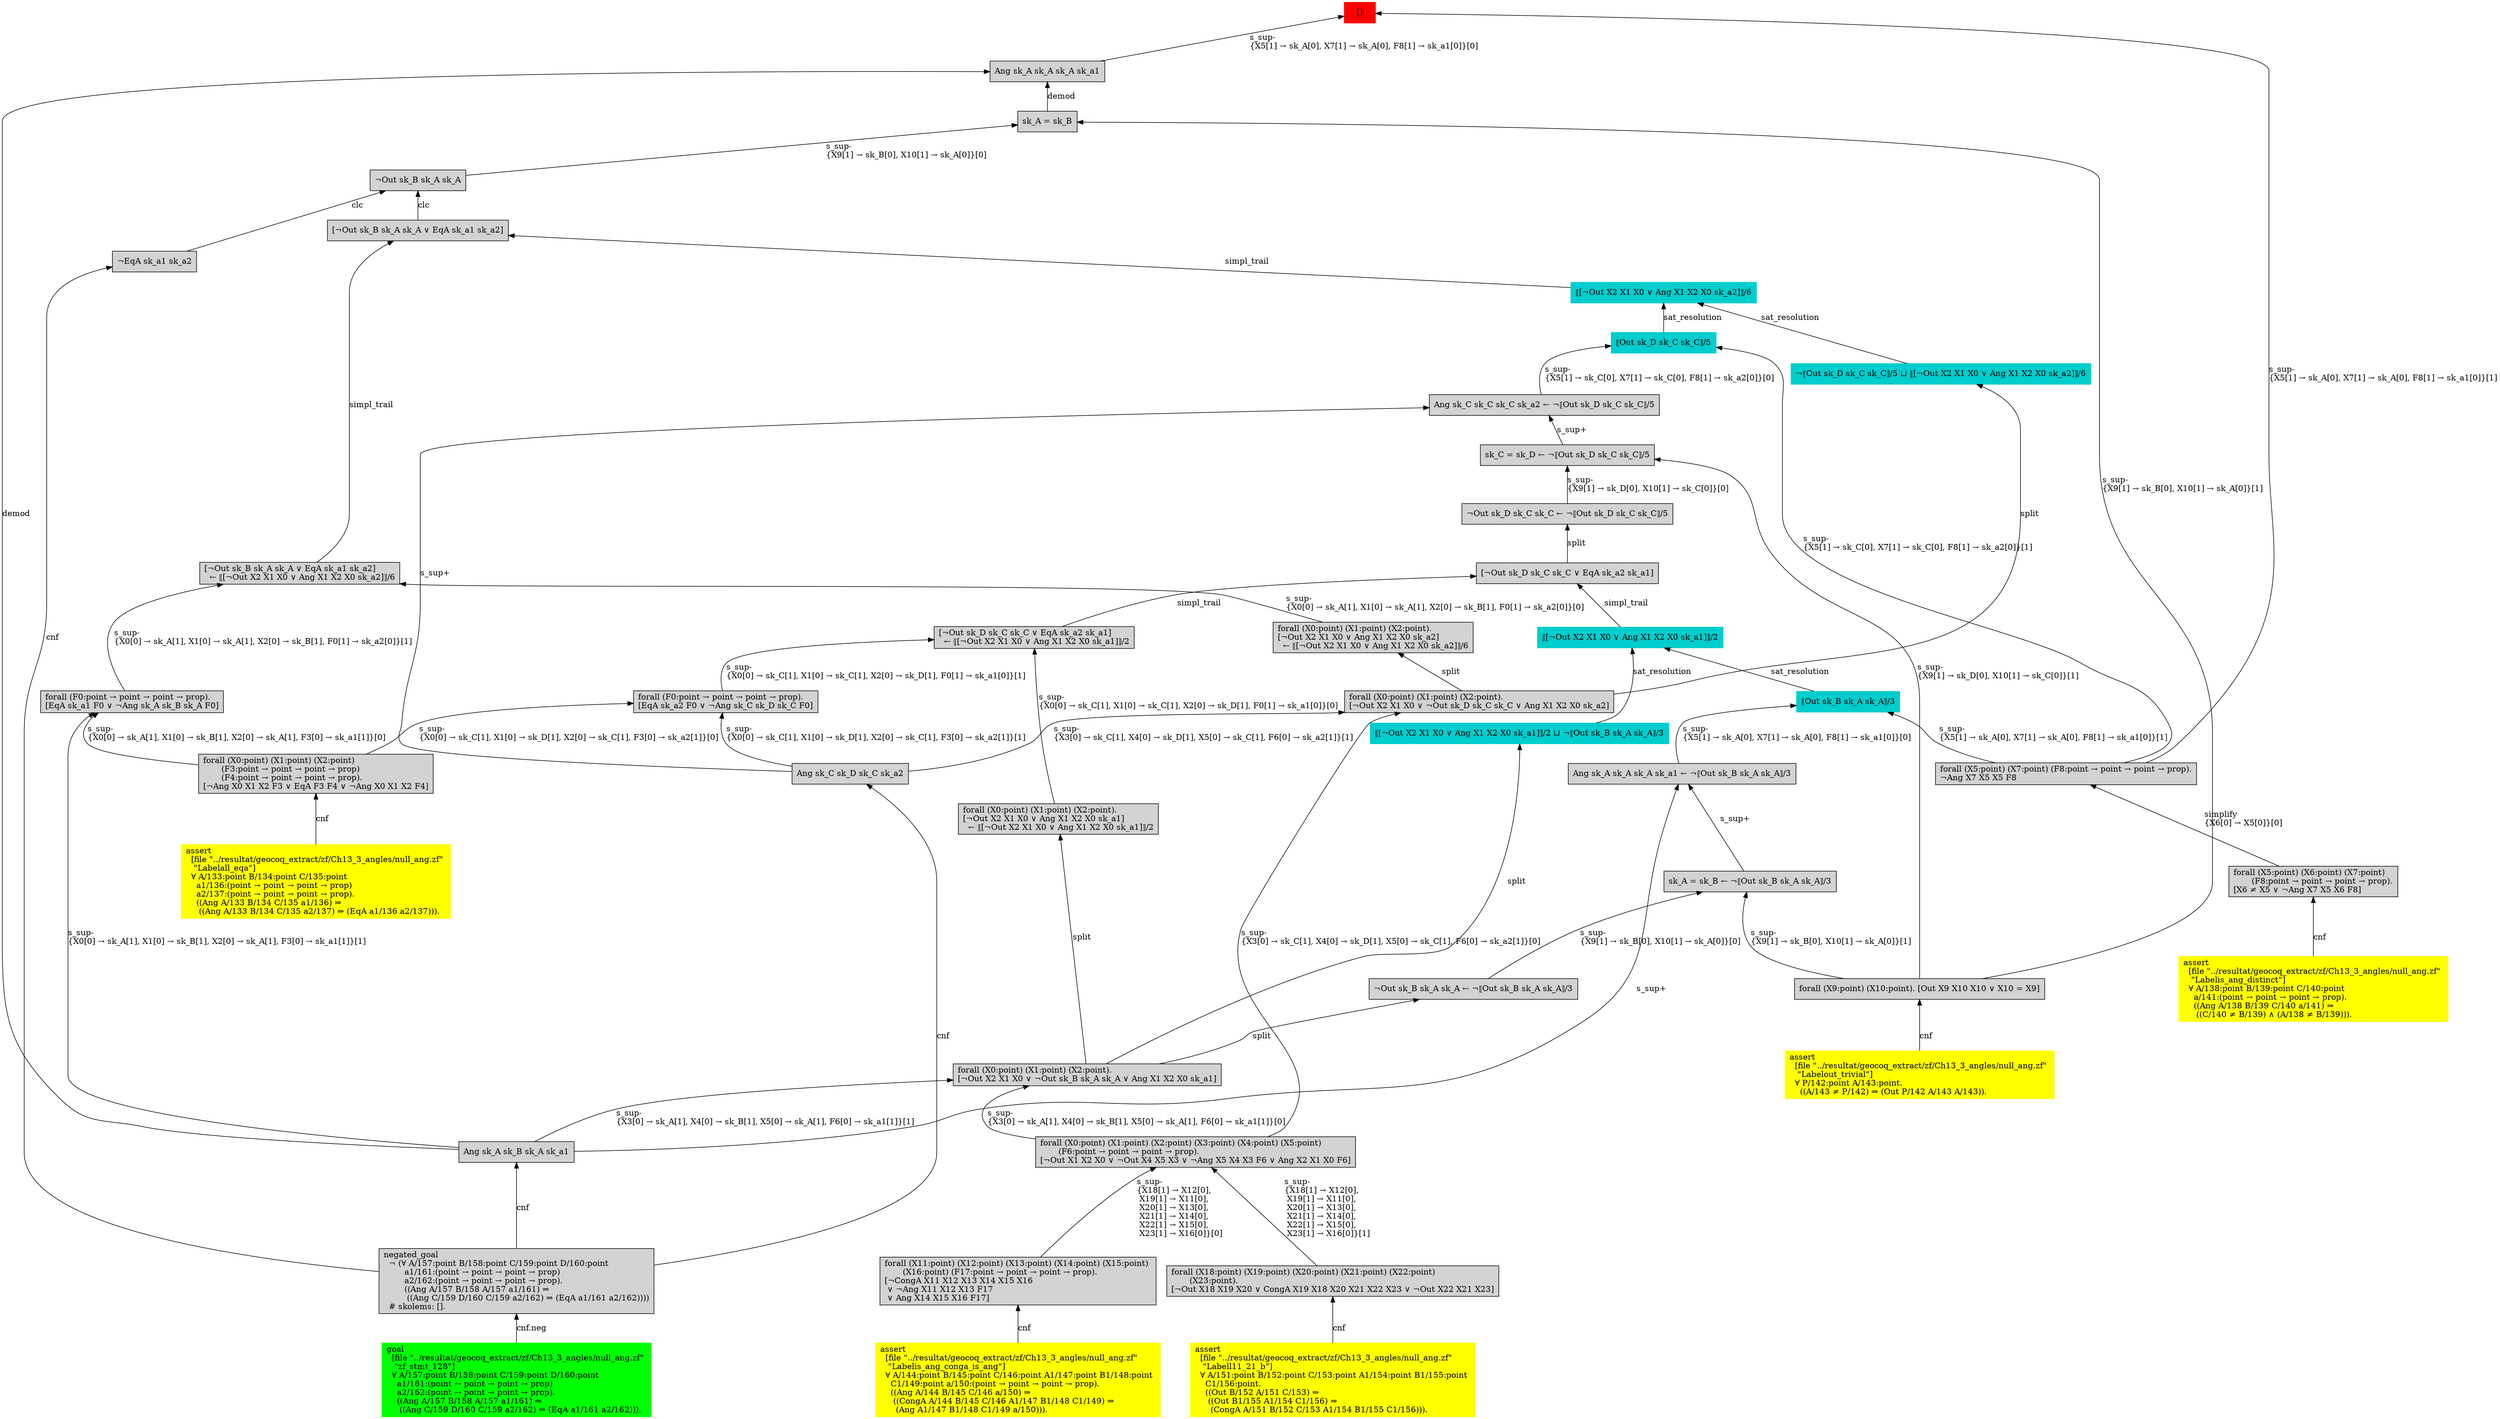 digraph "unsat_graph" {
  vertex_0 [color=red, label="[]", shape=box, style=filled];
  vertex_0 -> vertex_1 [label="s_sup-\l\{X5[1] → sk_A[0], X7[1] → sk_A[0], F8[1] → sk_a1[0]\}[1]\l", dir="back"];
  vertex_1 [shape=box, label="forall (X5:point) (X7:point) (F8:point → point → point → prop).\l¬Ang X7 X5 X5 F8\l", style=filled];
  vertex_1 -> vertex_2 [label="simplify\l\{X6[0] → X5[0]\}[0]\l", dir="back"];
  vertex_2 [shape=box, label="forall (X5:point) (X6:point) (X7:point) \l       (F8:point → point → point → prop).\l[X6 ≠ X5 ∨ ¬Ang X7 X5 X6 F8]\l", style=filled];
  vertex_2 -> vertex_3 [label="cnf", dir="back"];
  vertex_3 [color=yellow, shape=box, label="assert\l  [file \"../resultat/geocoq_extract/zf/Ch13_3_angles/null_ang.zf\" \l   \"Labelis_ang_distinct\"]\l  ∀ A/138:point B/139:point C/140:point \l    a/141:(point → point → point → prop).\l    ((Ang A/138 B/139 C/140 a/141) ⇒\l     ((C/140 ≠ B/139) ∧ (A/138 ≠ B/139))).\l", style=filled];
  vertex_0 -> vertex_4 [label="s_sup-\l\{X5[1] → sk_A[0], X7[1] → sk_A[0], F8[1] → sk_a1[0]\}[0]\l", dir="back"];
  vertex_4 [shape=box, label="Ang sk_A sk_A sk_A sk_a1\l", style=filled];
  vertex_4 -> vertex_5 [label="demod", dir="back"];
  vertex_5 [shape=box, label="sk_A = sk_B\l", style=filled];
  vertex_5 -> vertex_6 [label="s_sup-\l\{X9[1] → sk_B[0], X10[1] → sk_A[0]\}[0]\l", dir="back"];
  vertex_6 [shape=box, label="¬Out sk_B sk_A sk_A\l", style=filled];
  vertex_6 -> vertex_7 [label="clc", dir="back"];
  vertex_7 [shape=box, label="¬EqA sk_a1 sk_a2\l", style=filled];
  vertex_7 -> vertex_8 [label="cnf", dir="back"];
  vertex_8 [shape=box, label="negated_goal\l  ¬ (∀ A/157:point B/158:point C/159:point D/160:point \l        a1/161:(point → point → point → prop) \l        a2/162:(point → point → point → prop).\l        ((Ang A/157 B/158 A/157 a1/161) ⇒\l         ((Ang C/159 D/160 C/159 a2/162) ⇒ (EqA a1/161 a2/162))))\l  # skolems: [].\l", style=filled];
  vertex_8 -> vertex_9 [label="cnf.neg", dir="back"];
  vertex_9 [color=green, shape=box, label="goal\l  [file \"../resultat/geocoq_extract/zf/Ch13_3_angles/null_ang.zf\" \l   \"zf_stmt_128\"]\l  ∀ A/157:point B/158:point C/159:point D/160:point \l    a1/161:(point → point → point → prop) \l    a2/162:(point → point → point → prop).\l    ((Ang A/157 B/158 A/157 a1/161) ⇒\l     ((Ang C/159 D/160 C/159 a2/162) ⇒ (EqA a1/161 a2/162))).\l", style=filled];
  vertex_6 -> vertex_10 [label="clc", dir="back"];
  vertex_10 [shape=box, label="[¬Out sk_B sk_A sk_A ∨ EqA sk_a1 sk_a2]\l", style=filled];
  vertex_10 -> vertex_11 [label="simpl_trail", dir="back"];
  vertex_11 [color=cyan3, shape=box, label="⟦[¬Out X2 X1 X0 ∨ Ang X1 X2 X0 sk_a2]⟧/6\l", style=filled];
  vertex_11 -> vertex_12 [label="sat_resolution", dir="back"];
  vertex_12 [color=cyan3, shape=box, label="⟦Out sk_D sk_C sk_C⟧/5\l", style=filled];
  vertex_12 -> vertex_1 [label="s_sup-\l\{X5[1] → sk_C[0], X7[1] → sk_C[0], F8[1] → sk_a2[0]\}[1]\l", dir="back"];
  vertex_12 -> vertex_13 [label="s_sup-\l\{X5[1] → sk_C[0], X7[1] → sk_C[0], F8[1] → sk_a2[0]\}[0]\l", dir="back"];
  vertex_13 [shape=box, label="Ang sk_C sk_C sk_C sk_a2 ← ¬⟦Out sk_D sk_C sk_C⟧/5\l", style=filled];
  vertex_13 -> vertex_14 [label="s_sup+\l", dir="back"];
  vertex_14 [shape=box, label="Ang sk_C sk_D sk_C sk_a2\l", style=filled];
  vertex_14 -> vertex_8 [label="cnf", dir="back"];
  vertex_13 -> vertex_15 [label="s_sup+\l", dir="back"];
  vertex_15 [shape=box, label="sk_C = sk_D ← ¬⟦Out sk_D sk_C sk_C⟧/5\l", style=filled];
  vertex_15 -> vertex_16 [label="s_sup-\l\{X9[1] → sk_D[0], X10[1] → sk_C[0]\}[0]\l", dir="back"];
  vertex_16 [shape=box, label="¬Out sk_D sk_C sk_C ← ¬⟦Out sk_D sk_C sk_C⟧/5\l", style=filled];
  vertex_16 -> vertex_17 [label="split", dir="back"];
  vertex_17 [shape=box, label="[¬Out sk_D sk_C sk_C ∨ EqA sk_a2 sk_a1]\l", style=filled];
  vertex_17 -> vertex_18 [label="simpl_trail", dir="back"];
  vertex_18 [color=cyan3, shape=box, label="⟦[¬Out X2 X1 X0 ∨ Ang X1 X2 X0 sk_a1]⟧/2\l", style=filled];
  vertex_18 -> vertex_19 [label="sat_resolution", dir="back"];
  vertex_19 [color=cyan3, shape=box, label="⟦Out sk_B sk_A sk_A⟧/3\l", style=filled];
  vertex_19 -> vertex_1 [label="s_sup-\l\{X5[1] → sk_A[0], X7[1] → sk_A[0], F8[1] → sk_a1[0]\}[1]\l", dir="back"];
  vertex_19 -> vertex_20 [label="s_sup-\l\{X5[1] → sk_A[0], X7[1] → sk_A[0], F8[1] → sk_a1[0]\}[0]\l", dir="back"];
  vertex_20 [shape=box, label="Ang sk_A sk_A sk_A sk_a1 ← ¬⟦Out sk_B sk_A sk_A⟧/3\l", style=filled];
  vertex_20 -> vertex_21 [label="s_sup+\l", dir="back"];
  vertex_21 [shape=box, label="Ang sk_A sk_B sk_A sk_a1\l", style=filled];
  vertex_21 -> vertex_8 [label="cnf", dir="back"];
  vertex_20 -> vertex_22 [label="s_sup+\l", dir="back"];
  vertex_22 [shape=box, label="sk_A = sk_B ← ¬⟦Out sk_B sk_A sk_A⟧/3\l", style=filled];
  vertex_22 -> vertex_23 [label="s_sup-\l\{X9[1] → sk_B[0], X10[1] → sk_A[0]\}[0]\l", dir="back"];
  vertex_23 [shape=box, label="¬Out sk_B sk_A sk_A ← ¬⟦Out sk_B sk_A sk_A⟧/3\l", style=filled];
  vertex_23 -> vertex_24 [label="split", dir="back"];
  vertex_24 [shape=box, label="forall (X0:point) (X1:point) (X2:point).\l[¬Out X2 X1 X0 ∨ ¬Out sk_B sk_A sk_A ∨ Ang X1 X2 X0 sk_a1]\l", style=filled];
  vertex_24 -> vertex_25 [label="s_sup-\l\{X3[0] → sk_A[1], X4[0] → sk_B[1], X5[0] → sk_A[1], F6[0] → sk_a1[1]\}[0]\l", dir="back"];
  vertex_25 [shape=box, label="forall (X0:point) (X1:point) (X2:point) (X3:point) (X4:point) (X5:point) \l       (F6:point → point → point → prop).\l[¬Out X1 X2 X0 ∨ ¬Out X4 X5 X3 ∨ ¬Ang X5 X4 X3 F6 ∨ Ang X2 X1 X0 F6]\l", style=filled];
  vertex_25 -> vertex_26 [label="s_sup-\l\{X18[1] → X12[0], \l X19[1] → X11[0], \l X20[1] → X13[0], \l X21[1] → X14[0], \l X22[1] → X15[0], \l X23[1] → X16[0]\}[0]\l", dir="back"];
  vertex_26 [shape=box, label="forall (X11:point) (X12:point) (X13:point) (X14:point) (X15:point) \l       (X16:point) (F17:point → point → point → prop).\l[¬CongA X11 X12 X13 X14 X15 X16\l ∨ ¬Ang X11 X12 X13 F17\l ∨ Ang X14 X15 X16 F17]\l", style=filled];
  vertex_26 -> vertex_27 [label="cnf", dir="back"];
  vertex_27 [color=yellow, shape=box, label="assert\l  [file \"../resultat/geocoq_extract/zf/Ch13_3_angles/null_ang.zf\" \l   \"Labelis_ang_conga_is_ang\"]\l  ∀ A/144:point B/145:point C/146:point A1/147:point B1/148:point \l    C1/149:point a/150:(point → point → point → prop).\l    ((Ang A/144 B/145 C/146 a/150) ⇒\l     ((CongA A/144 B/145 C/146 A1/147 B1/148 C1/149) ⇒\l      (Ang A1/147 B1/148 C1/149 a/150))).\l", style=filled];
  vertex_25 -> vertex_28 [label="s_sup-\l\{X18[1] → X12[0], \l X19[1] → X11[0], \l X20[1] → X13[0], \l X21[1] → X14[0], \l X22[1] → X15[0], \l X23[1] → X16[0]\}[1]\l", dir="back"];
  vertex_28 [shape=box, label="forall (X18:point) (X19:point) (X20:point) (X21:point) (X22:point) \l       (X23:point).\l[¬Out X18 X19 X20 ∨ CongA X19 X18 X20 X21 X22 X23 ∨ ¬Out X22 X21 X23]\l", style=filled];
  vertex_28 -> vertex_29 [label="cnf", dir="back"];
  vertex_29 [color=yellow, shape=box, label="assert\l  [file \"../resultat/geocoq_extract/zf/Ch13_3_angles/null_ang.zf\" \l   \"Labell11_21_b\"]\l  ∀ A/151:point B/152:point C/153:point A1/154:point B1/155:point \l    C1/156:point.\l    ((Out B/152 A/151 C/153) ⇒\l     ((Out B1/155 A1/154 C1/156) ⇒\l      (CongA A/151 B/152 C/153 A1/154 B1/155 C1/156))).\l", style=filled];
  vertex_24 -> vertex_21 [label="s_sup-\l\{X3[0] → sk_A[1], X4[0] → sk_B[1], X5[0] → sk_A[1], F6[0] → sk_a1[1]\}[1]\l", dir="back"];
  vertex_22 -> vertex_30 [label="s_sup-\l\{X9[1] → sk_B[0], X10[1] → sk_A[0]\}[1]\l", dir="back"];
  vertex_30 [shape=box, label="forall (X9:point) (X10:point). [Out X9 X10 X10 ∨ X10 = X9]\l", style=filled];
  vertex_30 -> vertex_31 [label="cnf", dir="back"];
  vertex_31 [color=yellow, shape=box, label="assert\l  [file \"../resultat/geocoq_extract/zf/Ch13_3_angles/null_ang.zf\" \l   \"Labelout_trivial\"]\l  ∀ P/142:point A/143:point.\l    ((A/143 ≠ P/142) ⇒ (Out P/142 A/143 A/143)).\l", style=filled];
  vertex_18 -> vertex_32 [label="sat_resolution", dir="back"];
  vertex_32 [color=cyan3, shape=box, label="⟦[¬Out X2 X1 X0 ∨ Ang X1 X2 X0 sk_a1]⟧/2 ⊔ ¬⟦Out sk_B sk_A sk_A⟧/3\l", style=filled];
  vertex_32 -> vertex_24 [label="split", dir="back"];
  vertex_17 -> vertex_33 [label="simpl_trail", dir="back"];
  vertex_33 [shape=box, label="[¬Out sk_D sk_C sk_C ∨ EqA sk_a2 sk_a1]\l  ← ⟦[¬Out X2 X1 X0 ∨ Ang X1 X2 X0 sk_a1]⟧/2\l", style=filled];
  vertex_33 -> vertex_34 [label="s_sup-\l\{X0[0] → sk_C[1], X1[0] → sk_C[1], X2[0] → sk_D[1], F0[1] → sk_a1[0]\}[1]\l", dir="back"];
  vertex_34 [shape=box, label="forall (F0:point → point → point → prop).\l[EqA sk_a2 F0 ∨ ¬Ang sk_C sk_D sk_C F0]\l", style=filled];
  vertex_34 -> vertex_35 [label="s_sup-\l\{X0[0] → sk_C[1], X1[0] → sk_D[1], X2[0] → sk_C[1], F3[0] → sk_a2[1]\}[0]\l", dir="back"];
  vertex_35 [shape=box, label="forall (X0:point) (X1:point) (X2:point) \l       (F3:point → point → point → prop) \l       (F4:point → point → point → prop).\l[¬Ang X0 X1 X2 F3 ∨ EqA F3 F4 ∨ ¬Ang X0 X1 X2 F4]\l", style=filled];
  vertex_35 -> vertex_36 [label="cnf", dir="back"];
  vertex_36 [color=yellow, shape=box, label="assert\l  [file \"../resultat/geocoq_extract/zf/Ch13_3_angles/null_ang.zf\" \l   \"Labelall_eqa\"]\l  ∀ A/133:point B/134:point C/135:point \l    a1/136:(point → point → point → prop) \l    a2/137:(point → point → point → prop).\l    ((Ang A/133 B/134 C/135 a1/136) ⇒\l     ((Ang A/133 B/134 C/135 a2/137) ⇒ (EqA a1/136 a2/137))).\l", style=filled];
  vertex_34 -> vertex_14 [label="s_sup-\l\{X0[0] → sk_C[1], X1[0] → sk_D[1], X2[0] → sk_C[1], F3[0] → sk_a2[1]\}[1]\l", dir="back"];
  vertex_33 -> vertex_37 [label="s_sup-\l\{X0[0] → sk_C[1], X1[0] → sk_C[1], X2[0] → sk_D[1], F0[1] → sk_a1[0]\}[0]\l", dir="back"];
  vertex_37 [shape=box, label="forall (X0:point) (X1:point) (X2:point).\l[¬Out X2 X1 X0 ∨ Ang X1 X2 X0 sk_a1]\l  ← ⟦[¬Out X2 X1 X0 ∨ Ang X1 X2 X0 sk_a1]⟧/2\l", style=filled];
  vertex_37 -> vertex_24 [label="split", dir="back"];
  vertex_15 -> vertex_30 [label="s_sup-\l\{X9[1] → sk_D[0], X10[1] → sk_C[0]\}[1]\l", dir="back"];
  vertex_11 -> vertex_38 [label="sat_resolution", dir="back"];
  vertex_38 [color=cyan3, shape=box, label="¬⟦Out sk_D sk_C sk_C⟧/5 ⊔ ⟦[¬Out X2 X1 X0 ∨ Ang X1 X2 X0 sk_a2]⟧/6\l", style=filled];
  vertex_38 -> vertex_39 [label="split", dir="back"];
  vertex_39 [shape=box, label="forall (X0:point) (X1:point) (X2:point).\l[¬Out X2 X1 X0 ∨ ¬Out sk_D sk_C sk_C ∨ Ang X1 X2 X0 sk_a2]\l", style=filled];
  vertex_39 -> vertex_25 [label="s_sup-\l\{X3[0] → sk_C[1], X4[0] → sk_D[1], X5[0] → sk_C[1], F6[0] → sk_a2[1]\}[0]\l", dir="back"];
  vertex_39 -> vertex_14 [label="s_sup-\l\{X3[0] → sk_C[1], X4[0] → sk_D[1], X5[0] → sk_C[1], F6[0] → sk_a2[1]\}[1]\l", dir="back"];
  vertex_10 -> vertex_40 [label="simpl_trail", dir="back"];
  vertex_40 [shape=box, label="[¬Out sk_B sk_A sk_A ∨ EqA sk_a1 sk_a2]\l  ← ⟦[¬Out X2 X1 X0 ∨ Ang X1 X2 X0 sk_a2]⟧/6\l", style=filled];
  vertex_40 -> vertex_41 [label="s_sup-\l\{X0[0] → sk_A[1], X1[0] → sk_A[1], X2[0] → sk_B[1], F0[1] → sk_a2[0]\}[1]\l", dir="back"];
  vertex_41 [shape=box, label="forall (F0:point → point → point → prop).\l[EqA sk_a1 F0 ∨ ¬Ang sk_A sk_B sk_A F0]\l", style=filled];
  vertex_41 -> vertex_35 [label="s_sup-\l\{X0[0] → sk_A[1], X1[0] → sk_B[1], X2[0] → sk_A[1], F3[0] → sk_a1[1]\}[0]\l", dir="back"];
  vertex_41 -> vertex_21 [label="s_sup-\l\{X0[0] → sk_A[1], X1[0] → sk_B[1], X2[0] → sk_A[1], F3[0] → sk_a1[1]\}[1]\l", dir="back"];
  vertex_40 -> vertex_42 [label="s_sup-\l\{X0[0] → sk_A[1], X1[0] → sk_A[1], X2[0] → sk_B[1], F0[1] → sk_a2[0]\}[0]\l", dir="back"];
  vertex_42 [shape=box, label="forall (X0:point) (X1:point) (X2:point).\l[¬Out X2 X1 X0 ∨ Ang X1 X2 X0 sk_a2]\l  ← ⟦[¬Out X2 X1 X0 ∨ Ang X1 X2 X0 sk_a2]⟧/6\l", style=filled];
  vertex_42 -> vertex_39 [label="split", dir="back"];
  vertex_5 -> vertex_30 [label="s_sup-\l\{X9[1] → sk_B[0], X10[1] → sk_A[0]\}[1]\l", dir="back"];
  vertex_4 -> vertex_21 [label="demod", dir="back"];
  }


